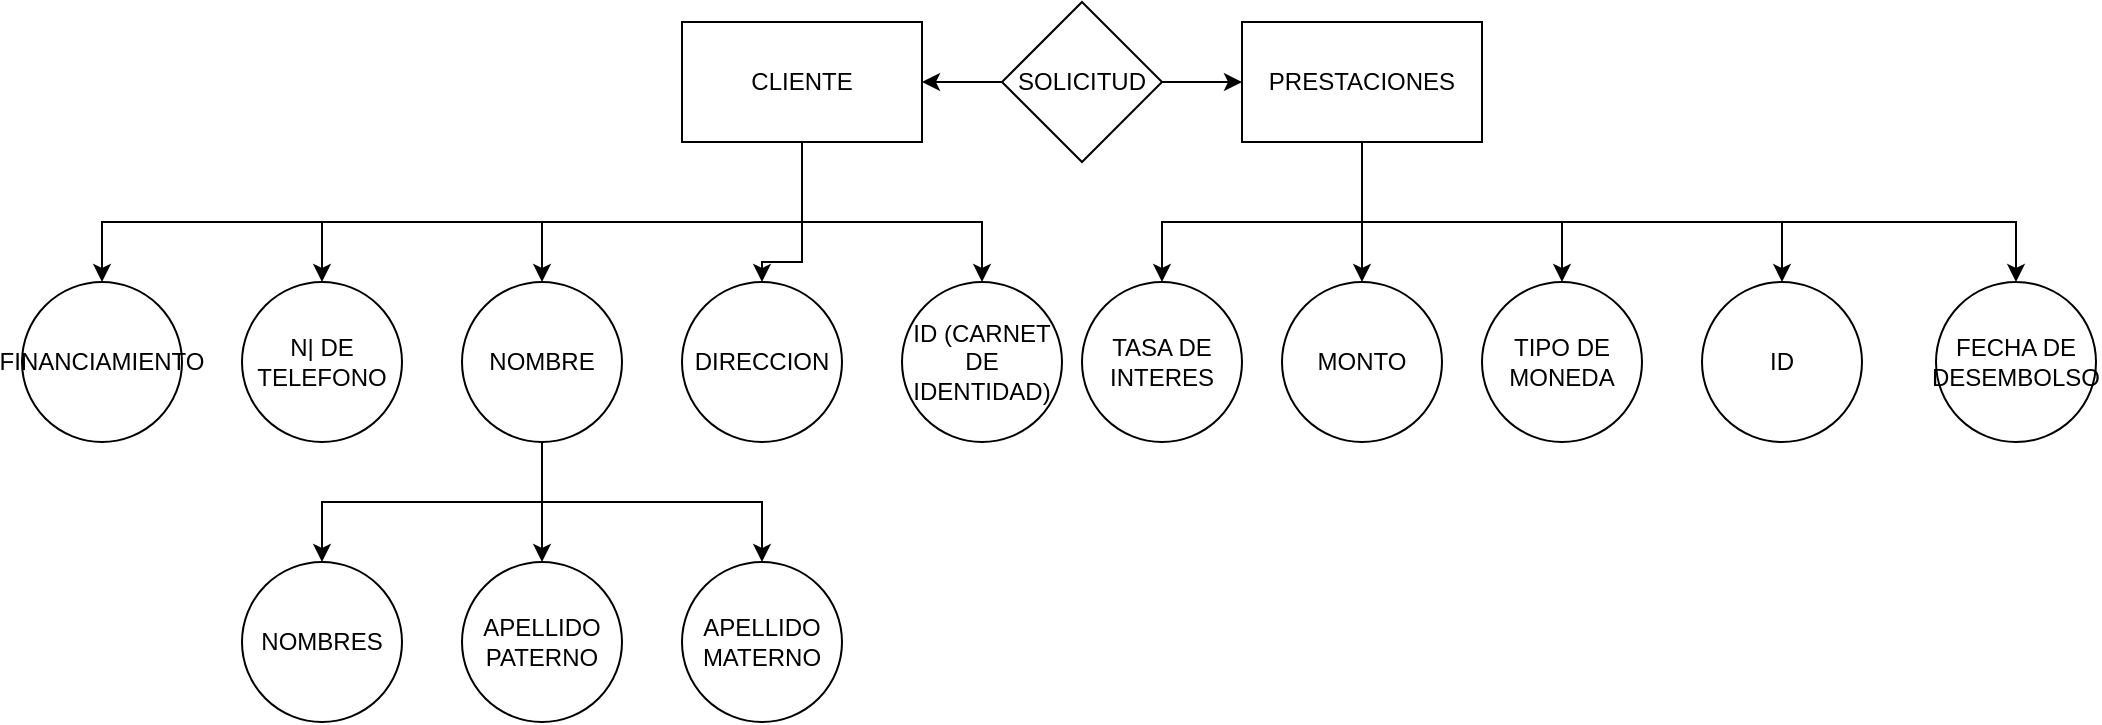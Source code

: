 <mxfile version="24.7.7">
  <diagram name="Página-1" id="_WLGd89r6NcK0h2ypEIN">
    <mxGraphModel dx="1886" dy="680" grid="1" gridSize="10" guides="1" tooltips="1" connect="1" arrows="1" fold="1" page="1" pageScale="1" pageWidth="827" pageHeight="1169" math="0" shadow="0">
      <root>
        <mxCell id="0" />
        <mxCell id="1" parent="0" />
        <mxCell id="rpg4ON9yE6YFVopJFjNn-5" value="" style="edgeStyle=orthogonalEdgeStyle;rounded=0;orthogonalLoop=1;jettySize=auto;html=1;" parent="1" source="rpg4ON9yE6YFVopJFjNn-1" target="rpg4ON9yE6YFVopJFjNn-4" edge="1">
          <mxGeometry relative="1" as="geometry" />
        </mxCell>
        <mxCell id="rpg4ON9yE6YFVopJFjNn-6" value="" style="edgeStyle=orthogonalEdgeStyle;rounded=0;orthogonalLoop=1;jettySize=auto;html=1;" parent="1" source="rpg4ON9yE6YFVopJFjNn-1" target="rpg4ON9yE6YFVopJFjNn-2" edge="1">
          <mxGeometry relative="1" as="geometry" />
        </mxCell>
        <mxCell id="rpg4ON9yE6YFVopJFjNn-1" value="SOLICITUD" style="rhombus;whiteSpace=wrap;html=1;" parent="1" vertex="1">
          <mxGeometry x="360" y="80" width="80" height="80" as="geometry" />
        </mxCell>
        <mxCell id="rpg4ON9yE6YFVopJFjNn-8" value="" style="edgeStyle=orthogonalEdgeStyle;rounded=0;orthogonalLoop=1;jettySize=auto;html=1;" parent="1" source="rpg4ON9yE6YFVopJFjNn-2" target="rpg4ON9yE6YFVopJFjNn-7" edge="1">
          <mxGeometry relative="1" as="geometry">
            <Array as="points">
              <mxPoint x="260" y="190" />
              <mxPoint x="130" y="190" />
            </Array>
          </mxGeometry>
        </mxCell>
        <mxCell id="rpg4ON9yE6YFVopJFjNn-16" style="edgeStyle=orthogonalEdgeStyle;rounded=0;orthogonalLoop=1;jettySize=auto;html=1;entryX=0.5;entryY=0;entryDx=0;entryDy=0;" parent="1" edge="1">
          <mxGeometry relative="1" as="geometry">
            <mxPoint x="250.0" y="150" as="sourcePoint" />
            <mxPoint x="240.0" y="220" as="targetPoint" />
            <Array as="points">
              <mxPoint x="260" y="150" />
              <mxPoint x="260" y="210" />
              <mxPoint x="240" y="210" />
            </Array>
          </mxGeometry>
        </mxCell>
        <mxCell id="rpg4ON9yE6YFVopJFjNn-17" style="edgeStyle=orthogonalEdgeStyle;rounded=0;orthogonalLoop=1;jettySize=auto;html=1;entryX=0.5;entryY=0;entryDx=0;entryDy=0;" parent="1" source="rpg4ON9yE6YFVopJFjNn-2" target="rpg4ON9yE6YFVopJFjNn-10" edge="1">
          <mxGeometry relative="1" as="geometry">
            <Array as="points">
              <mxPoint x="260" y="190" />
              <mxPoint x="350" y="190" />
            </Array>
          </mxGeometry>
        </mxCell>
        <mxCell id="no7QjVD79MHs9h4l0UNk-6" style="edgeStyle=orthogonalEdgeStyle;rounded=0;orthogonalLoop=1;jettySize=auto;html=1;entryX=0.5;entryY=0;entryDx=0;entryDy=0;" edge="1" parent="1" source="rpg4ON9yE6YFVopJFjNn-2" target="no7QjVD79MHs9h4l0UNk-4">
          <mxGeometry relative="1" as="geometry">
            <Array as="points">
              <mxPoint x="260" y="190" />
              <mxPoint x="20" y="190" />
            </Array>
          </mxGeometry>
        </mxCell>
        <mxCell id="no7QjVD79MHs9h4l0UNk-7" style="edgeStyle=orthogonalEdgeStyle;rounded=0;orthogonalLoop=1;jettySize=auto;html=1;entryX=0.5;entryY=0;entryDx=0;entryDy=0;" edge="1" parent="1" source="rpg4ON9yE6YFVopJFjNn-2" target="no7QjVD79MHs9h4l0UNk-5">
          <mxGeometry relative="1" as="geometry">
            <Array as="points">
              <mxPoint x="260" y="190" />
              <mxPoint x="-90" y="190" />
            </Array>
          </mxGeometry>
        </mxCell>
        <mxCell id="rpg4ON9yE6YFVopJFjNn-2" value="CLIENTE" style="rounded=0;whiteSpace=wrap;html=1;" parent="1" vertex="1">
          <mxGeometry x="200" y="90" width="120" height="60" as="geometry" />
        </mxCell>
        <mxCell id="rpg4ON9yE6YFVopJFjNn-14" style="edgeStyle=orthogonalEdgeStyle;rounded=0;orthogonalLoop=1;jettySize=auto;html=1;exitX=1;exitY=0.5;exitDx=0;exitDy=0;entryX=0.5;entryY=0;entryDx=0;entryDy=0;" parent="1" source="rpg4ON9yE6YFVopJFjNn-4" target="rpg4ON9yE6YFVopJFjNn-13" edge="1">
          <mxGeometry relative="1" as="geometry">
            <mxPoint x="640" y="210" as="targetPoint" />
            <Array as="points">
              <mxPoint x="540" y="120" />
              <mxPoint x="540" y="190" />
              <mxPoint x="640" y="190" />
            </Array>
          </mxGeometry>
        </mxCell>
        <mxCell id="rpg4ON9yE6YFVopJFjNn-18" style="edgeStyle=orthogonalEdgeStyle;rounded=0;orthogonalLoop=1;jettySize=auto;html=1;entryX=0.5;entryY=0;entryDx=0;entryDy=0;" parent="1" source="rpg4ON9yE6YFVopJFjNn-4" target="rpg4ON9yE6YFVopJFjNn-12" edge="1">
          <mxGeometry relative="1" as="geometry" />
        </mxCell>
        <mxCell id="rpg4ON9yE6YFVopJFjNn-19" style="edgeStyle=orthogonalEdgeStyle;rounded=0;orthogonalLoop=1;jettySize=auto;html=1;" parent="1" source="rpg4ON9yE6YFVopJFjNn-4" target="rpg4ON9yE6YFVopJFjNn-11" edge="1">
          <mxGeometry relative="1" as="geometry">
            <Array as="points">
              <mxPoint x="540" y="190" />
              <mxPoint x="440" y="190" />
            </Array>
          </mxGeometry>
        </mxCell>
        <mxCell id="no7QjVD79MHs9h4l0UNk-3" style="edgeStyle=orthogonalEdgeStyle;rounded=0;orthogonalLoop=1;jettySize=auto;html=1;entryX=0.5;entryY=0;entryDx=0;entryDy=0;" edge="1" parent="1" source="rpg4ON9yE6YFVopJFjNn-4" target="no7QjVD79MHs9h4l0UNk-1">
          <mxGeometry relative="1" as="geometry">
            <Array as="points">
              <mxPoint x="540" y="190" />
              <mxPoint x="750" y="190" />
            </Array>
          </mxGeometry>
        </mxCell>
        <mxCell id="no7QjVD79MHs9h4l0UNk-9" style="edgeStyle=orthogonalEdgeStyle;rounded=0;orthogonalLoop=1;jettySize=auto;html=1;entryX=0.5;entryY=0;entryDx=0;entryDy=0;" edge="1" parent="1" source="rpg4ON9yE6YFVopJFjNn-4" target="no7QjVD79MHs9h4l0UNk-8">
          <mxGeometry relative="1" as="geometry">
            <Array as="points">
              <mxPoint x="540" y="190" />
              <mxPoint x="867" y="190" />
            </Array>
          </mxGeometry>
        </mxCell>
        <mxCell id="rpg4ON9yE6YFVopJFjNn-4" value="&lt;font style=&quot;vertical-align: inherit;&quot;&gt;&lt;font style=&quot;vertical-align: inherit;&quot;&gt;PRESTACIONES&lt;/font&gt;&lt;/font&gt;" style="rounded=0;whiteSpace=wrap;html=1;" parent="1" vertex="1">
          <mxGeometry x="480" y="90" width="120" height="60" as="geometry" />
        </mxCell>
        <mxCell id="no7QjVD79MHs9h4l0UNk-13" style="edgeStyle=orthogonalEdgeStyle;rounded=0;orthogonalLoop=1;jettySize=auto;html=1;entryX=0.5;entryY=0;entryDx=0;entryDy=0;" edge="1" parent="1" source="rpg4ON9yE6YFVopJFjNn-7" target="no7QjVD79MHs9h4l0UNk-11">
          <mxGeometry relative="1" as="geometry" />
        </mxCell>
        <mxCell id="no7QjVD79MHs9h4l0UNk-14" style="edgeStyle=orthogonalEdgeStyle;rounded=0;orthogonalLoop=1;jettySize=auto;html=1;entryX=0.5;entryY=0;entryDx=0;entryDy=0;" edge="1" parent="1" source="rpg4ON9yE6YFVopJFjNn-7" target="no7QjVD79MHs9h4l0UNk-12">
          <mxGeometry relative="1" as="geometry">
            <Array as="points">
              <mxPoint x="130" y="330" />
              <mxPoint x="240" y="330" />
            </Array>
          </mxGeometry>
        </mxCell>
        <mxCell id="no7QjVD79MHs9h4l0UNk-15" style="edgeStyle=orthogonalEdgeStyle;rounded=0;orthogonalLoop=1;jettySize=auto;html=1;entryX=0.5;entryY=0;entryDx=0;entryDy=0;" edge="1" parent="1" source="rpg4ON9yE6YFVopJFjNn-7" target="no7QjVD79MHs9h4l0UNk-10">
          <mxGeometry relative="1" as="geometry">
            <Array as="points">
              <mxPoint x="130" y="330" />
              <mxPoint x="20" y="330" />
            </Array>
          </mxGeometry>
        </mxCell>
        <mxCell id="rpg4ON9yE6YFVopJFjNn-7" value="NOMBRE" style="ellipse;whiteSpace=wrap;html=1;rounded=0;" parent="1" vertex="1">
          <mxGeometry x="90" y="220" width="80" height="80" as="geometry" />
        </mxCell>
        <mxCell id="rpg4ON9yE6YFVopJFjNn-9" value="DIRECCION" style="ellipse;whiteSpace=wrap;html=1;aspect=fixed;" parent="1" vertex="1">
          <mxGeometry x="200" y="220" width="80" height="80" as="geometry" />
        </mxCell>
        <mxCell id="rpg4ON9yE6YFVopJFjNn-10" value="ID (CARNET DE IDENTIDAD)" style="ellipse;whiteSpace=wrap;html=1;aspect=fixed;" parent="1" vertex="1">
          <mxGeometry x="310" y="220" width="80" height="80" as="geometry" />
        </mxCell>
        <mxCell id="rpg4ON9yE6YFVopJFjNn-11" value="TASA DE INTERES" style="ellipse;whiteSpace=wrap;html=1;aspect=fixed;" parent="1" vertex="1">
          <mxGeometry x="400" y="220" width="80" height="80" as="geometry" />
        </mxCell>
        <mxCell id="rpg4ON9yE6YFVopJFjNn-12" value="MONTO" style="ellipse;whiteSpace=wrap;html=1;aspect=fixed;" parent="1" vertex="1">
          <mxGeometry x="500" y="220" width="80" height="80" as="geometry" />
        </mxCell>
        <mxCell id="rpg4ON9yE6YFVopJFjNn-13" value="TIPO DE MONEDA" style="ellipse;whiteSpace=wrap;html=1;aspect=fixed;" parent="1" vertex="1">
          <mxGeometry x="600" y="220" width="80" height="80" as="geometry" />
        </mxCell>
        <mxCell id="no7QjVD79MHs9h4l0UNk-1" value="ID" style="ellipse;whiteSpace=wrap;html=1;" vertex="1" parent="1">
          <mxGeometry x="710" y="220" width="80" height="80" as="geometry" />
        </mxCell>
        <mxCell id="no7QjVD79MHs9h4l0UNk-4" value="N| DE TELEFONO" style="ellipse;whiteSpace=wrap;html=1;aspect=fixed;" vertex="1" parent="1">
          <mxGeometry x="-20" y="220" width="80" height="80" as="geometry" />
        </mxCell>
        <mxCell id="no7QjVD79MHs9h4l0UNk-5" value="FINANCIAMIENTO" style="ellipse;whiteSpace=wrap;html=1;aspect=fixed;" vertex="1" parent="1">
          <mxGeometry x="-130" y="220" width="80" height="80" as="geometry" />
        </mxCell>
        <mxCell id="no7QjVD79MHs9h4l0UNk-8" value="FECHA DE DESEMBOLSO" style="ellipse;whiteSpace=wrap;html=1;aspect=fixed;" vertex="1" parent="1">
          <mxGeometry x="827" y="220" width="80" height="80" as="geometry" />
        </mxCell>
        <mxCell id="no7QjVD79MHs9h4l0UNk-10" value="NOMBRES" style="ellipse;whiteSpace=wrap;html=1;aspect=fixed;" vertex="1" parent="1">
          <mxGeometry x="-20" y="360" width="80" height="80" as="geometry" />
        </mxCell>
        <mxCell id="no7QjVD79MHs9h4l0UNk-11" value="APELLIDO PATERNO" style="ellipse;whiteSpace=wrap;html=1;aspect=fixed;" vertex="1" parent="1">
          <mxGeometry x="90" y="360" width="80" height="80" as="geometry" />
        </mxCell>
        <mxCell id="no7QjVD79MHs9h4l0UNk-12" value="APELLIDO MATERNO" style="ellipse;whiteSpace=wrap;html=1;aspect=fixed;" vertex="1" parent="1">
          <mxGeometry x="200" y="360" width="80" height="80" as="geometry" />
        </mxCell>
      </root>
    </mxGraphModel>
  </diagram>
</mxfile>
